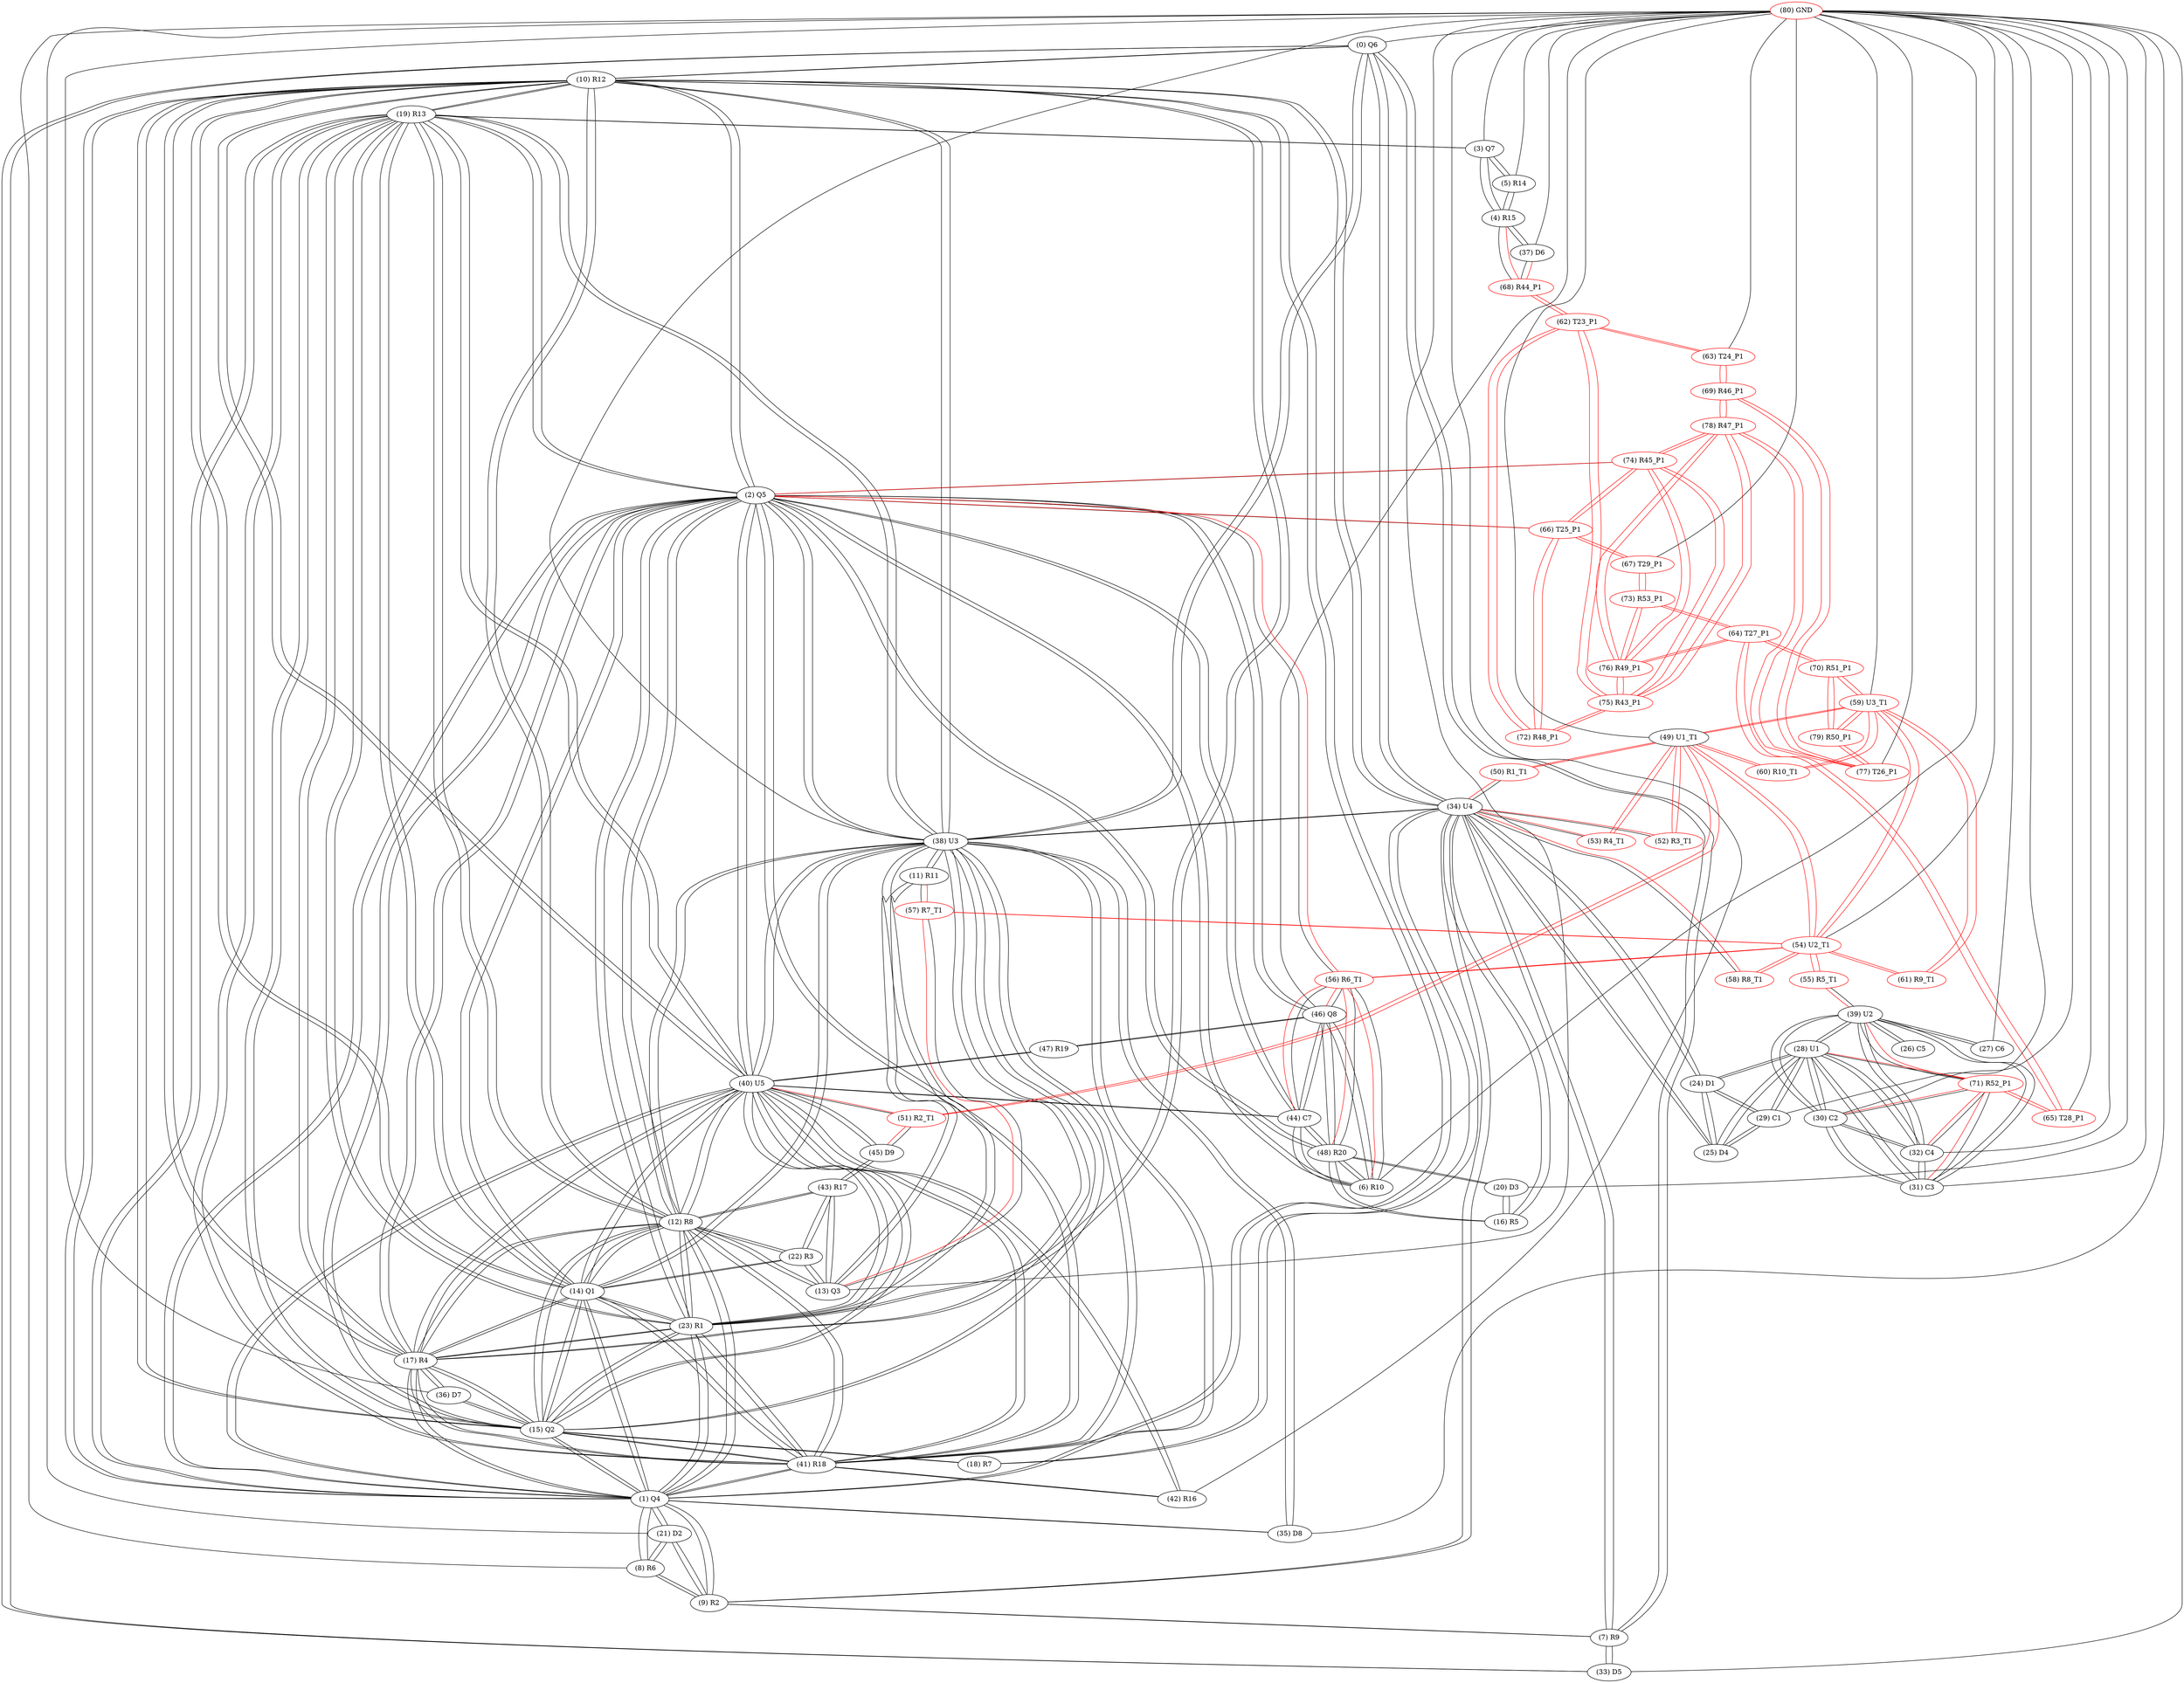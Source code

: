 graph {
	0 [label="(0) Q6"]
	10 [label="(10) R12"]
	34 [label="(34) U4"]
	38 [label="(38) U3"]
	7 [label="(7) R9"]
	33 [label="(33) D5"]
	1 [label="(1) Q4"]
	2 [label="(2) Q5"]
	12 [label="(12) R8"]
	41 [label="(41) R18"]
	40 [label="(40) U5"]
	38 [label="(38) U3"]
	15 [label="(15) Q2"]
	17 [label="(17) R4"]
	14 [label="(14) Q1"]
	23 [label="(23) R1"]
	19 [label="(19) R13"]
	10 [label="(10) R12"]
	35 [label="(35) D8"]
	9 [label="(9) R2"]
	8 [label="(8) R6"]
	21 [label="(21) D2"]
	2 [label="(2) Q5"]
	1 [label="(1) Q4"]
	12 [label="(12) R8"]
	41 [label="(41) R18"]
	40 [label="(40) U5"]
	38 [label="(38) U3"]
	15 [label="(15) Q2"]
	17 [label="(17) R4"]
	14 [label="(14) Q1"]
	23 [label="(23) R1"]
	19 [label="(19) R13"]
	10 [label="(10) R12"]
	6 [label="(6) R10"]
	48 [label="(48) R20"]
	44 [label="(44) C7"]
	46 [label="(46) Q8"]
	56 [label="(56) R6_T1"]
	66 [label="(66) T25_P1"]
	74 [label="(74) R45_P1"]
	3 [label="(3) Q7"]
	4 [label="(4) R15"]
	5 [label="(5) R14"]
	19 [label="(19) R13"]
	4 [label="(4) R15"]
	3 [label="(3) Q7"]
	5 [label="(5) R14"]
	68 [label="(68) R44_P1"]
	37 [label="(37) D6"]
	5 [label="(5) R14"]
	3 [label="(3) Q7"]
	4 [label="(4) R15"]
	6 [label="(6) R10"]
	2 [label="(2) Q5"]
	48 [label="(48) R20"]
	44 [label="(44) C7"]
	46 [label="(46) Q8"]
	56 [label="(56) R6_T1"]
	7 [label="(7) R9"]
	34 [label="(34) U4"]
	9 [label="(9) R2"]
	0 [label="(0) Q6"]
	33 [label="(33) D5"]
	8 [label="(8) R6"]
	1 [label="(1) Q4"]
	9 [label="(9) R2"]
	21 [label="(21) D2"]
	9 [label="(9) R2"]
	34 [label="(34) U4"]
	7 [label="(7) R9"]
	1 [label="(1) Q4"]
	8 [label="(8) R6"]
	21 [label="(21) D2"]
	10 [label="(10) R12"]
	2 [label="(2) Q5"]
	1 [label="(1) Q4"]
	12 [label="(12) R8"]
	41 [label="(41) R18"]
	40 [label="(40) U5"]
	38 [label="(38) U3"]
	15 [label="(15) Q2"]
	17 [label="(17) R4"]
	14 [label="(14) Q1"]
	23 [label="(23) R1"]
	19 [label="(19) R13"]
	0 [label="(0) Q6"]
	34 [label="(34) U4"]
	11 [label="(11) R11"]
	38 [label="(38) U3"]
	13 [label="(13) Q3"]
	57 [label="(57) R7_T1"]
	12 [label="(12) R8"]
	2 [label="(2) Q5"]
	1 [label="(1) Q4"]
	41 [label="(41) R18"]
	40 [label="(40) U5"]
	38 [label="(38) U3"]
	15 [label="(15) Q2"]
	17 [label="(17) R4"]
	14 [label="(14) Q1"]
	23 [label="(23) R1"]
	19 [label="(19) R13"]
	10 [label="(10) R12"]
	13 [label="(13) Q3"]
	43 [label="(43) R17"]
	22 [label="(22) R3"]
	13 [label="(13) Q3"]
	12 [label="(12) R8"]
	43 [label="(43) R17"]
	22 [label="(22) R3"]
	11 [label="(11) R11"]
	57 [label="(57) R7_T1"]
	14 [label="(14) Q1"]
	2 [label="(2) Q5"]
	1 [label="(1) Q4"]
	12 [label="(12) R8"]
	41 [label="(41) R18"]
	40 [label="(40) U5"]
	38 [label="(38) U3"]
	15 [label="(15) Q2"]
	17 [label="(17) R4"]
	23 [label="(23) R1"]
	19 [label="(19) R13"]
	10 [label="(10) R12"]
	22 [label="(22) R3"]
	15 [label="(15) Q2"]
	2 [label="(2) Q5"]
	1 [label="(1) Q4"]
	12 [label="(12) R8"]
	41 [label="(41) R18"]
	40 [label="(40) U5"]
	38 [label="(38) U3"]
	17 [label="(17) R4"]
	14 [label="(14) Q1"]
	23 [label="(23) R1"]
	19 [label="(19) R13"]
	10 [label="(10) R12"]
	36 [label="(36) D7"]
	18 [label="(18) R7"]
	16 [label="(16) R5"]
	34 [label="(34) U4"]
	48 [label="(48) R20"]
	20 [label="(20) D3"]
	17 [label="(17) R4"]
	2 [label="(2) Q5"]
	1 [label="(1) Q4"]
	12 [label="(12) R8"]
	41 [label="(41) R18"]
	40 [label="(40) U5"]
	38 [label="(38) U3"]
	15 [label="(15) Q2"]
	14 [label="(14) Q1"]
	23 [label="(23) R1"]
	19 [label="(19) R13"]
	10 [label="(10) R12"]
	36 [label="(36) D7"]
	18 [label="(18) R7"]
	34 [label="(34) U4"]
	15 [label="(15) Q2"]
	19 [label="(19) R13"]
	2 [label="(2) Q5"]
	1 [label="(1) Q4"]
	12 [label="(12) R8"]
	41 [label="(41) R18"]
	40 [label="(40) U5"]
	38 [label="(38) U3"]
	15 [label="(15) Q2"]
	17 [label="(17) R4"]
	14 [label="(14) Q1"]
	23 [label="(23) R1"]
	10 [label="(10) R12"]
	3 [label="(3) Q7"]
	20 [label="(20) D3"]
	48 [label="(48) R20"]
	16 [label="(16) R5"]
	21 [label="(21) D2"]
	1 [label="(1) Q4"]
	9 [label="(9) R2"]
	8 [label="(8) R6"]
	22 [label="(22) R3"]
	14 [label="(14) Q1"]
	12 [label="(12) R8"]
	13 [label="(13) Q3"]
	43 [label="(43) R17"]
	23 [label="(23) R1"]
	2 [label="(2) Q5"]
	1 [label="(1) Q4"]
	12 [label="(12) R8"]
	41 [label="(41) R18"]
	40 [label="(40) U5"]
	38 [label="(38) U3"]
	15 [label="(15) Q2"]
	17 [label="(17) R4"]
	14 [label="(14) Q1"]
	19 [label="(19) R13"]
	10 [label="(10) R12"]
	24 [label="(24) D1"]
	34 [label="(34) U4"]
	25 [label="(25) D4"]
	28 [label="(28) U1"]
	29 [label="(29) C1"]
	25 [label="(25) D4"]
	34 [label="(34) U4"]
	24 [label="(24) D1"]
	28 [label="(28) U1"]
	29 [label="(29) C1"]
	26 [label="(26) C5"]
	39 [label="(39) U2"]
	27 [label="(27) C6"]
	39 [label="(39) U2"]
	28 [label="(28) U1"]
	39 [label="(39) U2"]
	31 [label="(31) C3"]
	32 [label="(32) C4"]
	30 [label="(30) C2"]
	71 [label="(71) R52_P1"]
	24 [label="(24) D1"]
	25 [label="(25) D4"]
	29 [label="(29) C1"]
	29 [label="(29) C1"]
	24 [label="(24) D1"]
	25 [label="(25) D4"]
	28 [label="(28) U1"]
	30 [label="(30) C2"]
	39 [label="(39) U2"]
	28 [label="(28) U1"]
	31 [label="(31) C3"]
	32 [label="(32) C4"]
	71 [label="(71) R52_P1"]
	31 [label="(31) C3"]
	39 [label="(39) U2"]
	28 [label="(28) U1"]
	32 [label="(32) C4"]
	30 [label="(30) C2"]
	71 [label="(71) R52_P1"]
	32 [label="(32) C4"]
	39 [label="(39) U2"]
	28 [label="(28) U1"]
	31 [label="(31) C3"]
	30 [label="(30) C2"]
	71 [label="(71) R52_P1"]
	33 [label="(33) D5"]
	0 [label="(0) Q6"]
	7 [label="(7) R9"]
	34 [label="(34) U4"]
	18 [label="(18) R7"]
	0 [label="(0) Q6"]
	10 [label="(10) R12"]
	38 [label="(38) U3"]
	24 [label="(24) D1"]
	50 [label="(50) R1_T1"]
	58 [label="(58) R8_T1"]
	53 [label="(53) R4_T1"]
	52 [label="(52) R3_T1"]
	16 [label="(16) R5"]
	7 [label="(7) R9"]
	9 [label="(9) R2"]
	25 [label="(25) D4"]
	35 [label="(35) D8"]
	1 [label="(1) Q4"]
	38 [label="(38) U3"]
	36 [label="(36) D7"]
	17 [label="(17) R4"]
	15 [label="(15) Q2"]
	37 [label="(37) D6"]
	4 [label="(4) R15"]
	68 [label="(68) R44_P1"]
	38 [label="(38) U3"]
	2 [label="(2) Q5"]
	1 [label="(1) Q4"]
	12 [label="(12) R8"]
	41 [label="(41) R18"]
	40 [label="(40) U5"]
	15 [label="(15) Q2"]
	17 [label="(17) R4"]
	14 [label="(14) Q1"]
	23 [label="(23) R1"]
	19 [label="(19) R13"]
	10 [label="(10) R12"]
	0 [label="(0) Q6"]
	34 [label="(34) U4"]
	35 [label="(35) D8"]
	11 [label="(11) R11"]
	39 [label="(39) U2"]
	28 [label="(28) U1"]
	31 [label="(31) C3"]
	32 [label="(32) C4"]
	30 [label="(30) C2"]
	71 [label="(71) R52_P1"]
	26 [label="(26) C5"]
	55 [label="(55) R5_T1"]
	27 [label="(27) C6"]
	40 [label="(40) U5"]
	2 [label="(2) Q5"]
	1 [label="(1) Q4"]
	12 [label="(12) R8"]
	41 [label="(41) R18"]
	38 [label="(38) U3"]
	15 [label="(15) Q2"]
	17 [label="(17) R4"]
	14 [label="(14) Q1"]
	23 [label="(23) R1"]
	19 [label="(19) R13"]
	10 [label="(10) R12"]
	47 [label="(47) R19"]
	44 [label="(44) C7"]
	42 [label="(42) R16"]
	45 [label="(45) D9"]
	51 [label="(51) R2_T1"]
	41 [label="(41) R18"]
	2 [label="(2) Q5"]
	1 [label="(1) Q4"]
	12 [label="(12) R8"]
	40 [label="(40) U5"]
	38 [label="(38) U3"]
	15 [label="(15) Q2"]
	17 [label="(17) R4"]
	14 [label="(14) Q1"]
	23 [label="(23) R1"]
	19 [label="(19) R13"]
	10 [label="(10) R12"]
	42 [label="(42) R16"]
	42 [label="(42) R16"]
	41 [label="(41) R18"]
	40 [label="(40) U5"]
	43 [label="(43) R17"]
	45 [label="(45) D9"]
	12 [label="(12) R8"]
	13 [label="(13) Q3"]
	22 [label="(22) R3"]
	44 [label="(44) C7"]
	40 [label="(40) U5"]
	6 [label="(6) R10"]
	2 [label="(2) Q5"]
	48 [label="(48) R20"]
	46 [label="(46) Q8"]
	56 [label="(56) R6_T1"]
	45 [label="(45) D9"]
	43 [label="(43) R17"]
	40 [label="(40) U5"]
	51 [label="(51) R2_T1"]
	46 [label="(46) Q8"]
	47 [label="(47) R19"]
	6 [label="(6) R10"]
	2 [label="(2) Q5"]
	48 [label="(48) R20"]
	44 [label="(44) C7"]
	56 [label="(56) R6_T1"]
	47 [label="(47) R19"]
	40 [label="(40) U5"]
	46 [label="(46) Q8"]
	48 [label="(48) R20"]
	6 [label="(6) R10"]
	2 [label="(2) Q5"]
	44 [label="(44) C7"]
	46 [label="(46) Q8"]
	56 [label="(56) R6_T1"]
	20 [label="(20) D3"]
	16 [label="(16) R5"]
	49 [label="(49) U1_T1"]
	54 [label="(54) U2_T1"]
	59 [label="(59) U3_T1"]
	60 [label="(60) R10_T1"]
	53 [label="(53) R4_T1"]
	51 [label="(51) R2_T1"]
	52 [label="(52) R3_T1"]
	50 [label="(50) R1_T1"]
	50 [label="(50) R1_T1" color=red]
	34 [label="(34) U4"]
	49 [label="(49) U1_T1"]
	51 [label="(51) R2_T1" color=red]
	45 [label="(45) D9"]
	40 [label="(40) U5"]
	49 [label="(49) U1_T1"]
	52 [label="(52) R3_T1" color=red]
	34 [label="(34) U4"]
	49 [label="(49) U1_T1"]
	53 [label="(53) R4_T1" color=red]
	34 [label="(34) U4"]
	49 [label="(49) U1_T1"]
	54 [label="(54) U2_T1" color=red]
	57 [label="(57) R7_T1"]
	58 [label="(58) R8_T1"]
	55 [label="(55) R5_T1"]
	56 [label="(56) R6_T1"]
	59 [label="(59) U3_T1"]
	49 [label="(49) U1_T1"]
	61 [label="(61) R9_T1"]
	55 [label="(55) R5_T1" color=red]
	39 [label="(39) U2"]
	54 [label="(54) U2_T1"]
	56 [label="(56) R6_T1" color=red]
	6 [label="(6) R10"]
	2 [label="(2) Q5"]
	48 [label="(48) R20"]
	44 [label="(44) C7"]
	46 [label="(46) Q8"]
	54 [label="(54) U2_T1"]
	57 [label="(57) R7_T1" color=red]
	11 [label="(11) R11"]
	13 [label="(13) Q3"]
	54 [label="(54) U2_T1"]
	58 [label="(58) R8_T1" color=red]
	34 [label="(34) U4"]
	54 [label="(54) U2_T1"]
	59 [label="(59) U3_T1" color=red]
	54 [label="(54) U2_T1"]
	49 [label="(49) U1_T1"]
	61 [label="(61) R9_T1"]
	60 [label="(60) R10_T1"]
	70 [label="(70) R51_P1"]
	79 [label="(79) R50_P1"]
	60 [label="(60) R10_T1" color=red]
	59 [label="(59) U3_T1"]
	49 [label="(49) U1_T1"]
	61 [label="(61) R9_T1" color=red]
	54 [label="(54) U2_T1"]
	59 [label="(59) U3_T1"]
	62 [label="(62) T23_P1" color=red]
	72 [label="(72) R48_P1"]
	75 [label="(75) R43_P1"]
	63 [label="(63) T24_P1"]
	68 [label="(68) R44_P1"]
	63 [label="(63) T24_P1" color=red]
	69 [label="(69) R46_P1"]
	62 [label="(62) T23_P1"]
	64 [label="(64) T27_P1" color=red]
	70 [label="(70) R51_P1"]
	65 [label="(65) T28_P1"]
	73 [label="(73) R53_P1"]
	76 [label="(76) R49_P1"]
	65 [label="(65) T28_P1" color=red]
	71 [label="(71) R52_P1"]
	64 [label="(64) T27_P1"]
	66 [label="(66) T25_P1" color=red]
	67 [label="(67) T29_P1"]
	72 [label="(72) R48_P1"]
	74 [label="(74) R45_P1"]
	2 [label="(2) Q5"]
	67 [label="(67) T29_P1" color=red]
	66 [label="(66) T25_P1"]
	73 [label="(73) R53_P1"]
	68 [label="(68) R44_P1" color=red]
	4 [label="(4) R15"]
	37 [label="(37) D6"]
	62 [label="(62) T23_P1"]
	69 [label="(69) R46_P1" color=red]
	77 [label="(77) T26_P1"]
	78 [label="(78) R47_P1"]
	63 [label="(63) T24_P1"]
	70 [label="(70) R51_P1" color=red]
	64 [label="(64) T27_P1"]
	79 [label="(79) R50_P1"]
	59 [label="(59) U3_T1"]
	71 [label="(71) R52_P1" color=red]
	39 [label="(39) U2"]
	28 [label="(28) U1"]
	31 [label="(31) C3"]
	32 [label="(32) C4"]
	30 [label="(30) C2"]
	65 [label="(65) T28_P1"]
	72 [label="(72) R48_P1" color=red]
	66 [label="(66) T25_P1"]
	62 [label="(62) T23_P1"]
	75 [label="(75) R43_P1"]
	73 [label="(73) R53_P1" color=red]
	67 [label="(67) T29_P1"]
	64 [label="(64) T27_P1"]
	76 [label="(76) R49_P1"]
	74 [label="(74) R45_P1" color=red]
	78 [label="(78) R47_P1"]
	75 [label="(75) R43_P1"]
	76 [label="(76) R49_P1"]
	66 [label="(66) T25_P1"]
	2 [label="(2) Q5"]
	75 [label="(75) R43_P1" color=red]
	72 [label="(72) R48_P1"]
	62 [label="(62) T23_P1"]
	78 [label="(78) R47_P1"]
	74 [label="(74) R45_P1"]
	76 [label="(76) R49_P1"]
	76 [label="(76) R49_P1" color=red]
	78 [label="(78) R47_P1"]
	74 [label="(74) R45_P1"]
	75 [label="(75) R43_P1"]
	64 [label="(64) T27_P1"]
	73 [label="(73) R53_P1"]
	77 [label="(77) T26_P1" color=red]
	79 [label="(79) R50_P1"]
	69 [label="(69) R46_P1"]
	78 [label="(78) R47_P1"]
	78 [label="(78) R47_P1" color=red]
	74 [label="(74) R45_P1"]
	75 [label="(75) R43_P1"]
	76 [label="(76) R49_P1"]
	77 [label="(77) T26_P1"]
	69 [label="(69) R46_P1"]
	79 [label="(79) R50_P1" color=red]
	77 [label="(77) T26_P1"]
	70 [label="(70) R51_P1"]
	59 [label="(59) U3_T1"]
	80 [label="(80) GND" color=red]
	31 [label="(31) C3"]
	32 [label="(32) C4"]
	20 [label="(20) D3"]
	0 [label="(0) Q6"]
	21 [label="(21) D2"]
	30 [label="(30) C2"]
	38 [label="(38) U3"]
	29 [label="(29) C1"]
	42 [label="(42) R16"]
	27 [label="(27) C6"]
	6 [label="(6) R10"]
	5 [label="(5) R14"]
	3 [label="(3) Q7"]
	13 [label="(13) Q3"]
	8 [label="(8) R6"]
	33 [label="(33) D5"]
	35 [label="(35) D8"]
	46 [label="(46) Q8"]
	36 [label="(36) D7"]
	37 [label="(37) D6"]
	54 [label="(54) U2_T1"]
	59 [label="(59) U3_T1"]
	49 [label="(49) U1_T1"]
	77 [label="(77) T26_P1"]
	63 [label="(63) T24_P1"]
	67 [label="(67) T29_P1"]
	65 [label="(65) T28_P1"]
	0 -- 10
	0 -- 34
	0 -- 38
	0 -- 7
	0 -- 33
	1 -- 2
	1 -- 12
	1 -- 41
	1 -- 40
	1 -- 38
	1 -- 15
	1 -- 17
	1 -- 14
	1 -- 23
	1 -- 19
	1 -- 10
	1 -- 35
	1 -- 9
	1 -- 8
	1 -- 21
	2 -- 1
	2 -- 12
	2 -- 41
	2 -- 40
	2 -- 38
	2 -- 15
	2 -- 17
	2 -- 14
	2 -- 23
	2 -- 19
	2 -- 10
	2 -- 6
	2 -- 48
	2 -- 44
	2 -- 46
	2 -- 56
	2 -- 66
	2 -- 74
	3 -- 4
	3 -- 5
	3 -- 19
	4 -- 3
	4 -- 5
	4 -- 68
	4 -- 37
	5 -- 3
	5 -- 4
	6 -- 2
	6 -- 48
	6 -- 44
	6 -- 46
	6 -- 56
	7 -- 34
	7 -- 9
	7 -- 0
	7 -- 33
	8 -- 1
	8 -- 9
	8 -- 21
	9 -- 34
	9 -- 7
	9 -- 1
	9 -- 8
	9 -- 21
	10 -- 2
	10 -- 1
	10 -- 12
	10 -- 41
	10 -- 40
	10 -- 38
	10 -- 15
	10 -- 17
	10 -- 14
	10 -- 23
	10 -- 19
	10 -- 0
	10 -- 34
	11 -- 38
	11 -- 13
	11 -- 57
	12 -- 2
	12 -- 1
	12 -- 41
	12 -- 40
	12 -- 38
	12 -- 15
	12 -- 17
	12 -- 14
	12 -- 23
	12 -- 19
	12 -- 10
	12 -- 13
	12 -- 43
	12 -- 22
	13 -- 12
	13 -- 43
	13 -- 22
	13 -- 11
	13 -- 57
	14 -- 2
	14 -- 1
	14 -- 12
	14 -- 41
	14 -- 40
	14 -- 38
	14 -- 15
	14 -- 17
	14 -- 23
	14 -- 19
	14 -- 10
	14 -- 22
	15 -- 2
	15 -- 1
	15 -- 12
	15 -- 41
	15 -- 40
	15 -- 38
	15 -- 17
	15 -- 14
	15 -- 23
	15 -- 19
	15 -- 10
	15 -- 36
	15 -- 18
	16 -- 34
	16 -- 48
	16 -- 20
	17 -- 2
	17 -- 1
	17 -- 12
	17 -- 41
	17 -- 40
	17 -- 38
	17 -- 15
	17 -- 14
	17 -- 23
	17 -- 19
	17 -- 10
	17 -- 36
	18 -- 34
	18 -- 15
	19 -- 2
	19 -- 1
	19 -- 12
	19 -- 41
	19 -- 40
	19 -- 38
	19 -- 15
	19 -- 17
	19 -- 14
	19 -- 23
	19 -- 10
	19 -- 3
	20 -- 48
	20 -- 16
	21 -- 1
	21 -- 9
	21 -- 8
	22 -- 14
	22 -- 12
	22 -- 13
	22 -- 43
	23 -- 2
	23 -- 1
	23 -- 12
	23 -- 41
	23 -- 40
	23 -- 38
	23 -- 15
	23 -- 17
	23 -- 14
	23 -- 19
	23 -- 10
	24 -- 34
	24 -- 25
	24 -- 28
	24 -- 29
	25 -- 34
	25 -- 24
	25 -- 28
	25 -- 29
	26 -- 39
	27 -- 39
	28 -- 39
	28 -- 31
	28 -- 32
	28 -- 30
	28 -- 71
	28 -- 24
	28 -- 25
	28 -- 29
	29 -- 24
	29 -- 25
	29 -- 28
	30 -- 39
	30 -- 28
	30 -- 31
	30 -- 32
	30 -- 71
	31 -- 39
	31 -- 28
	31 -- 32
	31 -- 30
	31 -- 71
	32 -- 39
	32 -- 28
	32 -- 31
	32 -- 30
	32 -- 71
	33 -- 0
	33 -- 7
	34 -- 18
	34 -- 0
	34 -- 10
	34 -- 38
	34 -- 24
	34 -- 50
	34 -- 58
	34 -- 53
	34 -- 52
	34 -- 16
	34 -- 7
	34 -- 9
	34 -- 25
	35 -- 1
	35 -- 38
	36 -- 17
	36 -- 15
	37 -- 4
	37 -- 68
	38 -- 2
	38 -- 1
	38 -- 12
	38 -- 41
	38 -- 40
	38 -- 15
	38 -- 17
	38 -- 14
	38 -- 23
	38 -- 19
	38 -- 10
	38 -- 0
	38 -- 34
	38 -- 35
	38 -- 11
	39 -- 28
	39 -- 31
	39 -- 32
	39 -- 30
	39 -- 71
	39 -- 26
	39 -- 55
	39 -- 27
	40 -- 2
	40 -- 1
	40 -- 12
	40 -- 41
	40 -- 38
	40 -- 15
	40 -- 17
	40 -- 14
	40 -- 23
	40 -- 19
	40 -- 10
	40 -- 47
	40 -- 44
	40 -- 42
	40 -- 45
	40 -- 51
	41 -- 2
	41 -- 1
	41 -- 12
	41 -- 40
	41 -- 38
	41 -- 15
	41 -- 17
	41 -- 14
	41 -- 23
	41 -- 19
	41 -- 10
	41 -- 42
	42 -- 41
	42 -- 40
	43 -- 45
	43 -- 12
	43 -- 13
	43 -- 22
	44 -- 40
	44 -- 6
	44 -- 2
	44 -- 48
	44 -- 46
	44 -- 56
	45 -- 43
	45 -- 40
	45 -- 51
	46 -- 47
	46 -- 6
	46 -- 2
	46 -- 48
	46 -- 44
	46 -- 56
	47 -- 40
	47 -- 46
	48 -- 6
	48 -- 2
	48 -- 44
	48 -- 46
	48 -- 56
	48 -- 20
	48 -- 16
	49 -- 54 [color=red]
	49 -- 59 [color=red]
	49 -- 60 [color=red]
	49 -- 53 [color=red]
	49 -- 51 [color=red]
	49 -- 52 [color=red]
	49 -- 50 [color=red]
	50 -- 34 [color=red]
	50 -- 49 [color=red]
	51 -- 45 [color=red]
	51 -- 40 [color=red]
	51 -- 49 [color=red]
	52 -- 34 [color=red]
	52 -- 49 [color=red]
	53 -- 34 [color=red]
	53 -- 49 [color=red]
	54 -- 57 [color=red]
	54 -- 58 [color=red]
	54 -- 55 [color=red]
	54 -- 56 [color=red]
	54 -- 59 [color=red]
	54 -- 49 [color=red]
	54 -- 61 [color=red]
	55 -- 39 [color=red]
	55 -- 54 [color=red]
	56 -- 6 [color=red]
	56 -- 2 [color=red]
	56 -- 48 [color=red]
	56 -- 44 [color=red]
	56 -- 46 [color=red]
	56 -- 54 [color=red]
	57 -- 11 [color=red]
	57 -- 13 [color=red]
	57 -- 54 [color=red]
	58 -- 34 [color=red]
	58 -- 54 [color=red]
	59 -- 54 [color=red]
	59 -- 49 [color=red]
	59 -- 61 [color=red]
	59 -- 60 [color=red]
	59 -- 70 [color=red]
	59 -- 79 [color=red]
	60 -- 59 [color=red]
	60 -- 49 [color=red]
	61 -- 54 [color=red]
	61 -- 59 [color=red]
	62 -- 72 [color=red]
	62 -- 75 [color=red]
	62 -- 63 [color=red]
	62 -- 68 [color=red]
	63 -- 69 [color=red]
	63 -- 62 [color=red]
	64 -- 70 [color=red]
	64 -- 65 [color=red]
	64 -- 73 [color=red]
	64 -- 76 [color=red]
	65 -- 71 [color=red]
	65 -- 64 [color=red]
	66 -- 67 [color=red]
	66 -- 72 [color=red]
	66 -- 74 [color=red]
	66 -- 2 [color=red]
	67 -- 66 [color=red]
	67 -- 73 [color=red]
	68 -- 4 [color=red]
	68 -- 37 [color=red]
	68 -- 62 [color=red]
	69 -- 77 [color=red]
	69 -- 78 [color=red]
	69 -- 63 [color=red]
	70 -- 64 [color=red]
	70 -- 79 [color=red]
	70 -- 59 [color=red]
	71 -- 39 [color=red]
	71 -- 28 [color=red]
	71 -- 31 [color=red]
	71 -- 32 [color=red]
	71 -- 30 [color=red]
	71 -- 65 [color=red]
	72 -- 66 [color=red]
	72 -- 62 [color=red]
	72 -- 75 [color=red]
	73 -- 67 [color=red]
	73 -- 64 [color=red]
	73 -- 76 [color=red]
	74 -- 78 [color=red]
	74 -- 75 [color=red]
	74 -- 76 [color=red]
	74 -- 66 [color=red]
	74 -- 2 [color=red]
	75 -- 72 [color=red]
	75 -- 62 [color=red]
	75 -- 78 [color=red]
	75 -- 74 [color=red]
	75 -- 76 [color=red]
	76 -- 78 [color=red]
	76 -- 74 [color=red]
	76 -- 75 [color=red]
	76 -- 64 [color=red]
	76 -- 73 [color=red]
	77 -- 79 [color=red]
	77 -- 69 [color=red]
	77 -- 78 [color=red]
	78 -- 74 [color=red]
	78 -- 75 [color=red]
	78 -- 76 [color=red]
	78 -- 77 [color=red]
	78 -- 69 [color=red]
	79 -- 77 [color=red]
	79 -- 70 [color=red]
	79 -- 59 [color=red]
	80 -- 31
	80 -- 32
	80 -- 20
	80 -- 0
	80 -- 21
	80 -- 30
	80 -- 38
	80 -- 29
	80 -- 42
	80 -- 27
	80 -- 6
	80 -- 5
	80 -- 3
	80 -- 13
	80 -- 8
	80 -- 33
	80 -- 35
	80 -- 46
	80 -- 36
	80 -- 37
	80 -- 54
	80 -- 59
	80 -- 49
	80 -- 77
	80 -- 63
	80 -- 67
	80 -- 65
}